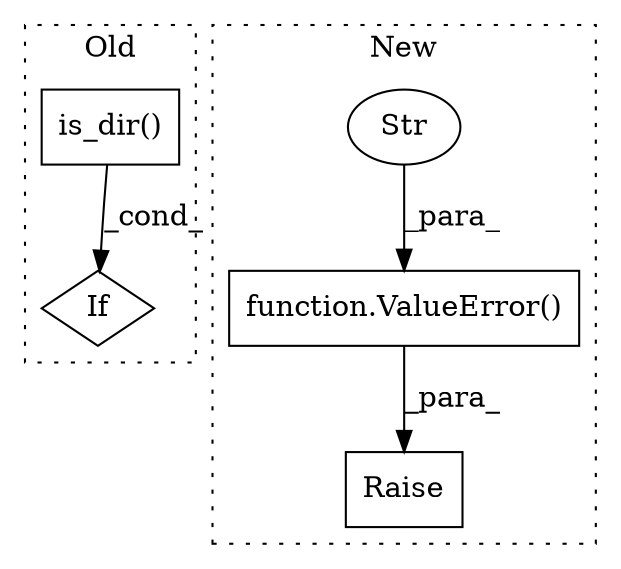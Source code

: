 digraph G {
subgraph cluster0 {
1 [label="is_dir()" a="75" s="16218" l="30" shape="box"];
5 [label="If" a="96" s="16215" l="3" shape="diamond"];
label = "Old";
style="dotted";
}
subgraph cluster1 {
2 [label="function.ValueError()" a="75" s="16328,16481" l="11,1" shape="box"];
3 [label="Raise" a="91" s="16322" l="6" shape="box"];
4 [label="Str" a="66" s="16339" l="142" shape="ellipse"];
label = "New";
style="dotted";
}
1 -> 5 [label="_cond_"];
2 -> 3 [label="_para_"];
4 -> 2 [label="_para_"];
}